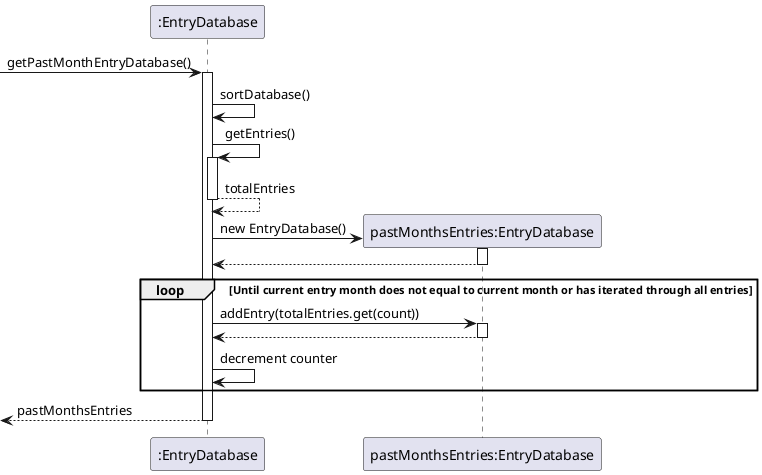 @startuml
'https://plantuml.com/sequence-diagram


-> ":EntryDatabase": getPastMonthEntryDatabase()
activate ":EntryDatabase"

":EntryDatabase" -> ":EntryDatabase": sortDatabase()

":EntryDatabase" -> ":EntryDatabase": getEntries()
activate ":EntryDatabase"
":EntryDatabase" --> ":EntryDatabase": totalEntries
deactivate ":EntryDatabase"

create "pastMonthsEntries:EntryDatabase"
":EntryDatabase" -> "pastMonthsEntries:EntryDatabase": new EntryDatabase()
activate "pastMonthsEntries:EntryDatabase"
return

loop Until current entry month does not equal to current month or has iterated through all entries

    ":EntryDatabase" -> "pastMonthsEntries:EntryDatabase": addEntry(totalEntries.get(count))
    activate "pastMonthsEntries:EntryDatabase"
    return

    ":EntryDatabase" -> ":EntryDatabase": decrement counter

end

return pastMonthsEntries
@enduml
